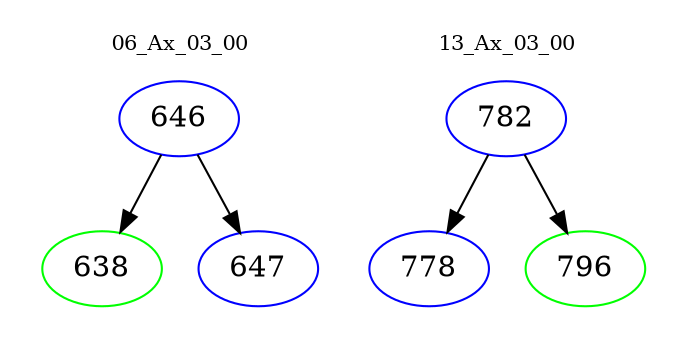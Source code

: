 digraph{
subgraph cluster_0 {
color = white
label = "06_Ax_03_00";
fontsize=10;
T0_646 [label="646", color="blue"]
T0_646 -> T0_638 [color="black"]
T0_638 [label="638", color="green"]
T0_646 -> T0_647 [color="black"]
T0_647 [label="647", color="blue"]
}
subgraph cluster_1 {
color = white
label = "13_Ax_03_00";
fontsize=10;
T1_782 [label="782", color="blue"]
T1_782 -> T1_778 [color="black"]
T1_778 [label="778", color="blue"]
T1_782 -> T1_796 [color="black"]
T1_796 [label="796", color="green"]
}
}
